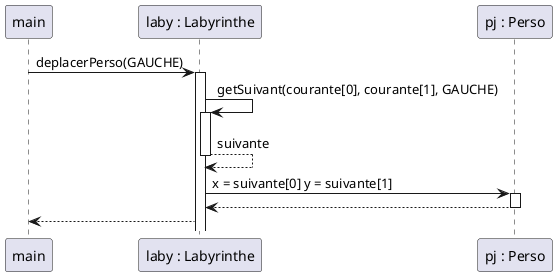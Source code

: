 @startuml
participant main
participant laby as "laby : Labyrinthe"
participant pj as "pj : Perso"
main -> laby : deplacerPerso(GAUCHE)
activate laby
laby -> laby : getSuivant(courante[0], courante[1], GAUCHE)
activate laby
laby --> laby : suivante
deactivate laby
laby -> pj : x = suivante[0] y = suivante[1]
activate pj
pj --> laby
deactivate pj
laby --> main
@enduml